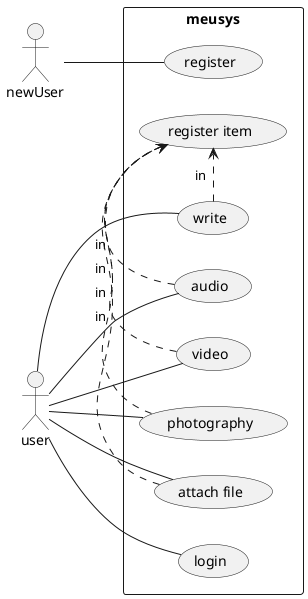 @startuml teste

scale 1
left to right direction
skinparam PackageStyle rect
actor newUser
actor user
rectangle meusys {
  newUser -- (register)
  user -- (login)
  user -- (write)
  user -- (audio)
  user -- (video)
  user -- (photography)
  user -- (attach file)
 (write) .> (register item): in
 (audio) .> (register item): in
 (video) .> (register item): in
 (photography) .> (register item): in
 (attach file) .> (register item): in
}
@enduml